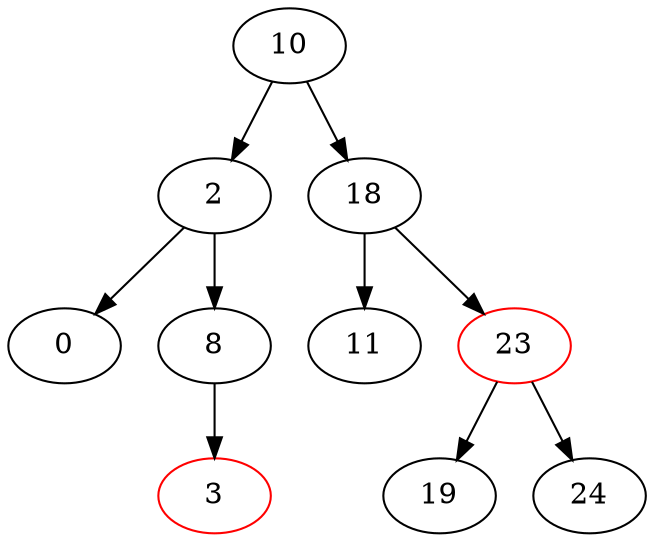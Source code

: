 digraph G { 
	10 [color=black];
	10 -> 2;
	2 [color=black];
	10 -> 18;
	18 [color=black];
	2 [color=black];
	2 -> 0;
	0 [color=black];
	2 -> 8;
	8 [color=black];
	18 [color=black];
	18 -> 11;
	11 [color=black];
	18 -> 23;
	23 [color=red];
	0 [color=black];
	8 [color=black];
	8 -> 3;
	3 [color=red];
	11 [color=black];
	23 [color=red];
	23 -> 19;
	19 [color=black];
	23 -> 24;
	24 [color=black];
	3 [color=red];
	19 [color=black];
	24 [color=black];
}
